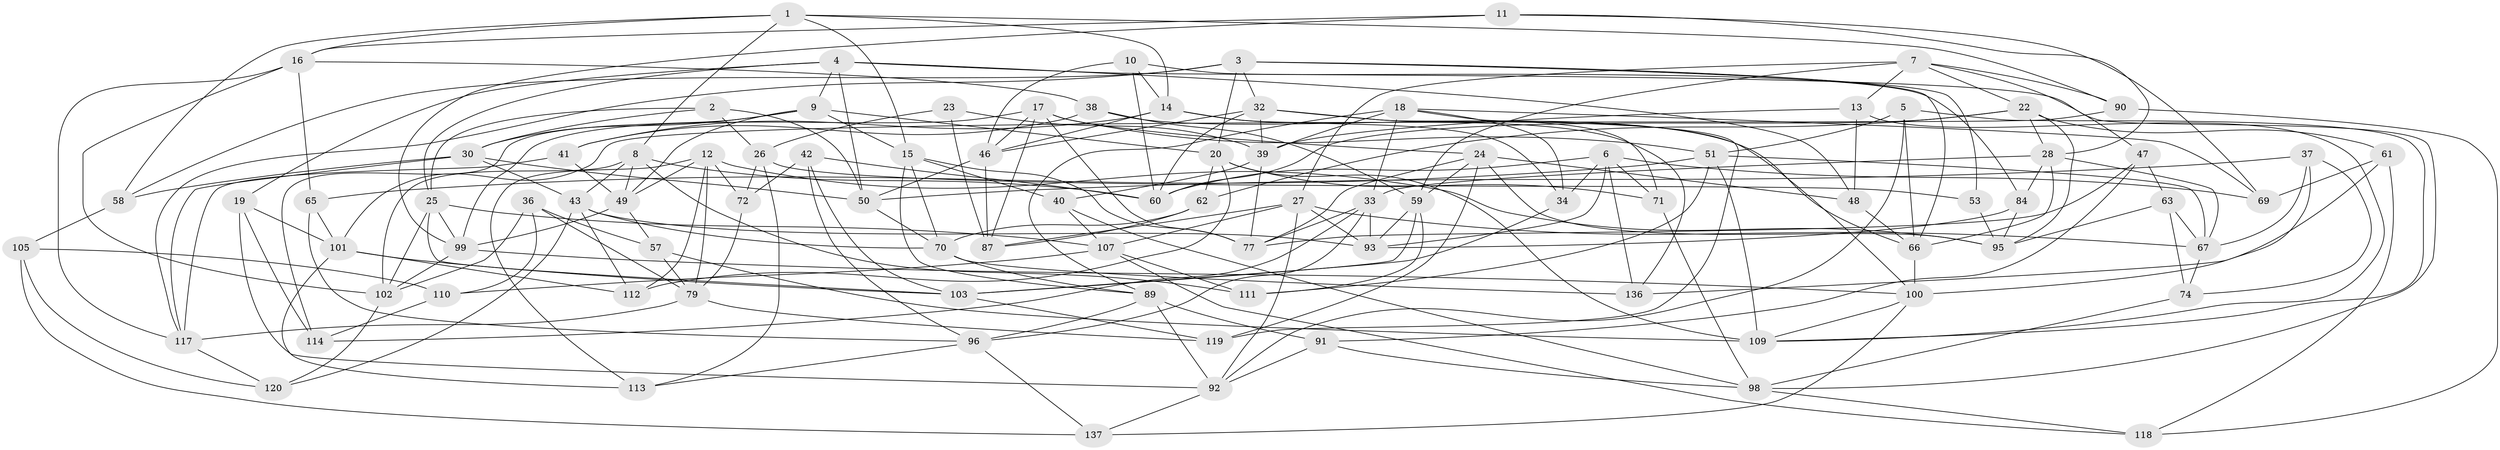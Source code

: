 // original degree distribution, {4: 1.0}
// Generated by graph-tools (version 1.1) at 2025/42/03/06/25 10:42:23]
// undirected, 92 vertices, 233 edges
graph export_dot {
graph [start="1"]
  node [color=gray90,style=filled];
  1 [super="+128"];
  2;
  3 [super="+52"];
  4 [super="+85"];
  5;
  6 [super="+31"];
  7 [super="+56"];
  8 [super="+21"];
  9 [super="+86"];
  10;
  11;
  12 [super="+83"];
  13;
  14 [super="+68"];
  15 [super="+126"];
  16 [super="+35"];
  17 [super="+64"];
  18 [super="+45"];
  19;
  20 [super="+73"];
  22 [super="+44"];
  23;
  24 [super="+140"];
  25 [super="+29"];
  26 [super="+116"];
  27 [super="+139"];
  28 [super="+82"];
  30 [super="+76"];
  32 [super="+127"];
  33 [super="+75"];
  34;
  36;
  37;
  38;
  39 [super="+55"];
  40;
  41;
  42;
  43 [super="+54"];
  46 [super="+138"];
  47;
  48;
  49 [super="+129"];
  50 [super="+125"];
  51 [super="+80"];
  53;
  57;
  58;
  59 [super="+81"];
  60 [super="+133"];
  61;
  62;
  63;
  65;
  66 [super="+97"];
  67 [super="+78"];
  69;
  70 [super="+121"];
  71;
  72;
  74;
  77 [super="+94"];
  79 [super="+132"];
  84;
  87 [super="+88"];
  89 [super="+106"];
  90;
  91;
  92 [super="+108"];
  93 [super="+134"];
  95 [super="+104"];
  96 [super="+143"];
  98 [super="+124"];
  99 [super="+131"];
  100 [super="+115"];
  101 [super="+130"];
  102 [super="+123"];
  103 [super="+141"];
  105;
  107 [super="+142"];
  109 [super="+122"];
  110;
  111;
  112;
  113;
  114;
  117 [super="+135"];
  118;
  119;
  120;
  136;
  137;
  1 -- 58;
  1 -- 90;
  1 -- 15;
  1 -- 16;
  1 -- 8;
  1 -- 14;
  2 -- 25;
  2 -- 30;
  2 -- 50;
  2 -- 26;
  3 -- 32;
  3 -- 20;
  3 -- 66;
  3 -- 53;
  3 -- 58;
  3 -- 117;
  4 -- 19;
  4 -- 9;
  4 -- 98;
  4 -- 48;
  4 -- 25;
  4 -- 50;
  5 -- 66;
  5 -- 51;
  5 -- 109;
  5 -- 92;
  6 -- 34;
  6 -- 136;
  6 -- 69;
  6 -- 71;
  6 -- 60;
  6 -- 93;
  7 -- 13;
  7 -- 27;
  7 -- 90;
  7 -- 22;
  7 -- 47;
  7 -- 59;
  8 -- 111;
  8 -- 49;
  8 -- 43;
  8 -- 102;
  8 -- 60;
  9 -- 49;
  9 -- 114;
  9 -- 20;
  9 -- 30;
  9 -- 15;
  10 -- 84;
  10 -- 46;
  10 -- 14;
  10 -- 60;
  11 -- 69;
  11 -- 16;
  11 -- 28;
  11 -- 99;
  12 -- 113;
  12 -- 79;
  12 -- 112;
  12 -- 72;
  12 -- 49;
  12 -- 95;
  13 -- 48;
  13 -- 39;
  13 -- 109;
  14 -- 34;
  14 -- 136;
  14 -- 41;
  14 -- 46;
  15 -- 77;
  15 -- 40;
  15 -- 89;
  15 -- 70;
  16 -- 102;
  16 -- 65;
  16 -- 117;
  16 -- 38;
  17 -- 24;
  17 -- 77;
  17 -- 51;
  17 -- 46;
  17 -- 87;
  17 -- 99;
  18 -- 34;
  18 -- 89;
  18 -- 39;
  18 -- 33;
  18 -- 69;
  18 -- 119;
  19 -- 114;
  19 -- 92;
  19 -- 101;
  20 -- 112;
  20 -- 71;
  20 -- 62;
  20 -- 109;
  22 -- 62;
  22 -- 28;
  22 -- 60;
  22 -- 61;
  22 -- 95;
  23 -- 87 [weight=2];
  23 -- 39;
  23 -- 26;
  24 -- 77;
  24 -- 59;
  24 -- 48;
  24 -- 95;
  24 -- 119;
  25 -- 103;
  25 -- 99;
  25 -- 107;
  25 -- 102;
  26 -- 72;
  26 -- 53 [weight=2];
  26 -- 113;
  27 -- 67;
  27 -- 87;
  27 -- 92;
  27 -- 93;
  27 -- 107;
  28 -- 84;
  28 -- 66;
  28 -- 33;
  28 -- 67;
  30 -- 50;
  30 -- 58;
  30 -- 43;
  30 -- 117;
  32 -- 71;
  32 -- 46;
  32 -- 39;
  32 -- 60;
  32 -- 100;
  33 -- 77;
  33 -- 93;
  33 -- 96;
  33 -- 114;
  34 -- 103;
  36 -- 110;
  36 -- 57;
  36 -- 102;
  36 -- 79;
  37 -- 67;
  37 -- 100;
  37 -- 74;
  37 -- 50;
  38 -- 41;
  38 -- 66;
  38 -- 59;
  39 -- 40;
  39 -- 77;
  40 -- 107;
  40 -- 98;
  41 -- 49;
  41 -- 117;
  42 -- 72;
  42 -- 103;
  42 -- 60;
  42 -- 96;
  43 -- 112;
  43 -- 120;
  43 -- 93;
  43 -- 70;
  46 -- 50;
  46 -- 87;
  47 -- 63;
  47 -- 91;
  47 -- 77;
  48 -- 66;
  49 -- 99;
  49 -- 57;
  50 -- 70;
  51 -- 111;
  51 -- 65;
  51 -- 109;
  51 -- 67;
  53 -- 95;
  57 -- 109;
  57 -- 79;
  58 -- 105;
  59 -- 103;
  59 -- 111;
  59 -- 93;
  61 -- 118;
  61 -- 136;
  61 -- 69;
  62 -- 70;
  62 -- 87;
  63 -- 74;
  63 -- 95;
  63 -- 67;
  65 -- 96;
  65 -- 101;
  66 -- 100;
  67 -- 74;
  70 -- 89;
  70 -- 136;
  71 -- 98;
  72 -- 79;
  74 -- 98;
  79 -- 119;
  79 -- 117;
  84 -- 93;
  84 -- 95;
  89 -- 96;
  89 -- 91;
  89 -- 92;
  90 -- 101;
  90 -- 118;
  91 -- 98;
  91 -- 92;
  92 -- 137;
  96 -- 113;
  96 -- 137;
  98 -- 118;
  99 -- 100;
  99 -- 102;
  100 -- 109;
  100 -- 137;
  101 -- 113;
  101 -- 112;
  101 -- 103;
  102 -- 120;
  103 -- 119;
  105 -- 137;
  105 -- 110;
  105 -- 120;
  107 -- 111;
  107 -- 118;
  107 -- 110;
  110 -- 114;
  117 -- 120;
}
